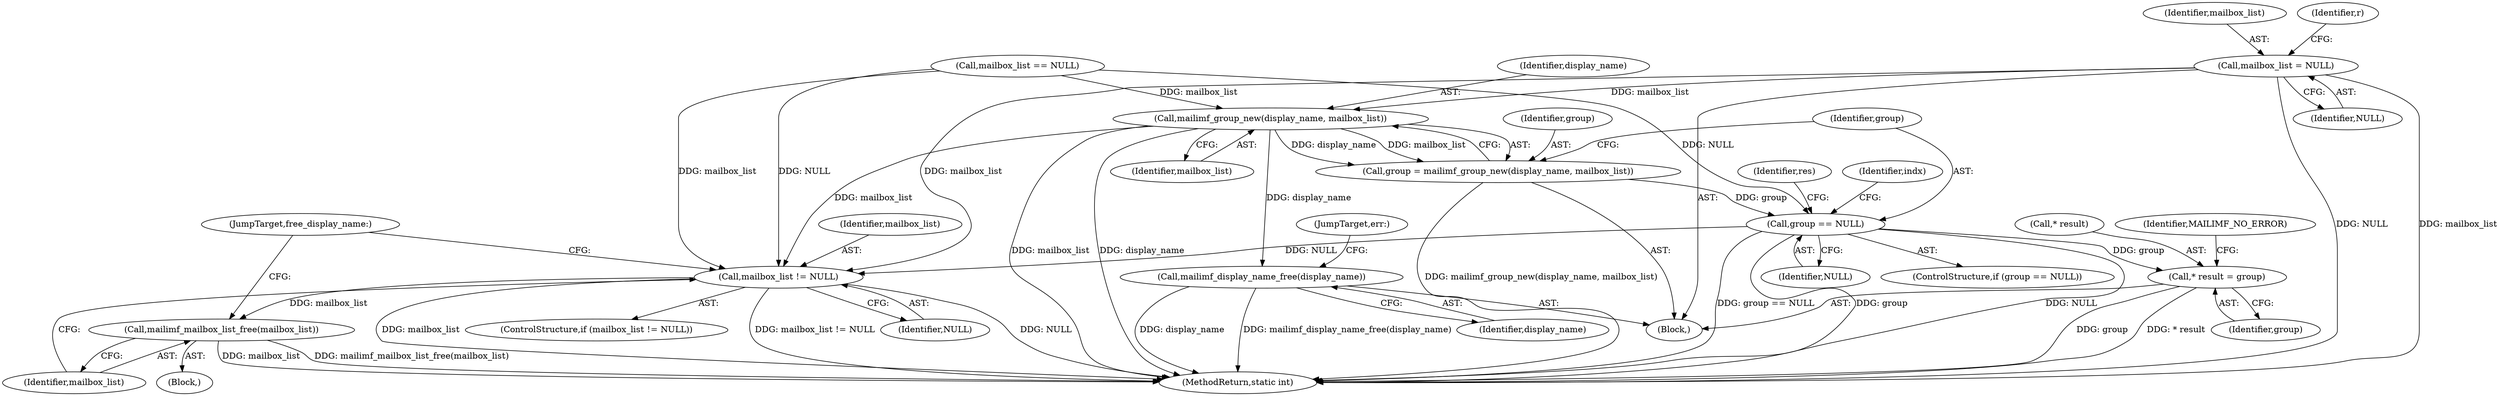 digraph "0_libetpan_1fe8fbc032ccda1db9af66d93016b49c16c1f22d@pointer" {
"1000117" [label="(Call,mailbox_list = NULL)"];
"1000240" [label="(Call,mailimf_group_new(display_name, mailbox_list))"];
"1000238" [label="(Call,group = mailimf_group_new(display_name, mailbox_list))"];
"1000244" [label="(Call,group == NULL)"];
"1000256" [label="(Call,* result = group)"];
"1000264" [label="(Call,mailbox_list != NULL)"];
"1000268" [label="(Call,mailimf_mailbox_list_free(mailbox_list))"];
"1000271" [label="(Call,mailimf_display_name_free(display_name))"];
"1000249" [label="(Identifier,res)"];
"1000268" [label="(Call,mailimf_mailbox_list_free(mailbox_list))"];
"1000206" [label="(Call,mailbox_list == NULL)"];
"1000265" [label="(Identifier,mailbox_list)"];
"1000117" [label="(Call,mailbox_list = NULL)"];
"1000244" [label="(Call,group == NULL)"];
"1000267" [label="(Block,)"];
"1000243" [label="(ControlStructure,if (group == NULL))"];
"1000242" [label="(Identifier,mailbox_list)"];
"1000264" [label="(Call,mailbox_list != NULL)"];
"1000266" [label="(Identifier,NULL)"];
"1000270" [label="(JumpTarget,free_display_name:)"];
"1000119" [label="(Identifier,NULL)"];
"1000240" [label="(Call,mailimf_group_new(display_name, mailbox_list))"];
"1000256" [label="(Call,* result = group)"];
"1000118" [label="(Identifier,mailbox_list)"];
"1000276" [label="(MethodReturn,static int)"];
"1000254" [label="(Identifier,indx)"];
"1000257" [label="(Call,* result)"];
"1000263" [label="(ControlStructure,if (mailbox_list != NULL))"];
"1000241" [label="(Identifier,display_name)"];
"1000272" [label="(Identifier,display_name)"];
"1000269" [label="(Identifier,mailbox_list)"];
"1000246" [label="(Identifier,NULL)"];
"1000238" [label="(Call,group = mailimf_group_new(display_name, mailbox_list))"];
"1000239" [label="(Identifier,group)"];
"1000259" [label="(Identifier,group)"];
"1000273" [label="(JumpTarget,err:)"];
"1000261" [label="(Identifier,MAILIMF_NO_ERROR)"];
"1000271" [label="(Call,mailimf_display_name_free(display_name))"];
"1000245" [label="(Identifier,group)"];
"1000105" [label="(Block,)"];
"1000121" [label="(Identifier,r)"];
"1000117" -> "1000105"  [label="AST: "];
"1000117" -> "1000119"  [label="CFG: "];
"1000118" -> "1000117"  [label="AST: "];
"1000119" -> "1000117"  [label="AST: "];
"1000121" -> "1000117"  [label="CFG: "];
"1000117" -> "1000276"  [label="DDG: mailbox_list"];
"1000117" -> "1000276"  [label="DDG: NULL"];
"1000117" -> "1000240"  [label="DDG: mailbox_list"];
"1000117" -> "1000264"  [label="DDG: mailbox_list"];
"1000240" -> "1000238"  [label="AST: "];
"1000240" -> "1000242"  [label="CFG: "];
"1000241" -> "1000240"  [label="AST: "];
"1000242" -> "1000240"  [label="AST: "];
"1000238" -> "1000240"  [label="CFG: "];
"1000240" -> "1000276"  [label="DDG: mailbox_list"];
"1000240" -> "1000276"  [label="DDG: display_name"];
"1000240" -> "1000238"  [label="DDG: display_name"];
"1000240" -> "1000238"  [label="DDG: mailbox_list"];
"1000206" -> "1000240"  [label="DDG: mailbox_list"];
"1000240" -> "1000264"  [label="DDG: mailbox_list"];
"1000240" -> "1000271"  [label="DDG: display_name"];
"1000238" -> "1000105"  [label="AST: "];
"1000239" -> "1000238"  [label="AST: "];
"1000245" -> "1000238"  [label="CFG: "];
"1000238" -> "1000276"  [label="DDG: mailimf_group_new(display_name, mailbox_list)"];
"1000238" -> "1000244"  [label="DDG: group"];
"1000244" -> "1000243"  [label="AST: "];
"1000244" -> "1000246"  [label="CFG: "];
"1000245" -> "1000244"  [label="AST: "];
"1000246" -> "1000244"  [label="AST: "];
"1000249" -> "1000244"  [label="CFG: "];
"1000254" -> "1000244"  [label="CFG: "];
"1000244" -> "1000276"  [label="DDG: group == NULL"];
"1000244" -> "1000276"  [label="DDG: group"];
"1000244" -> "1000276"  [label="DDG: NULL"];
"1000206" -> "1000244"  [label="DDG: NULL"];
"1000244" -> "1000256"  [label="DDG: group"];
"1000244" -> "1000264"  [label="DDG: NULL"];
"1000256" -> "1000105"  [label="AST: "];
"1000256" -> "1000259"  [label="CFG: "];
"1000257" -> "1000256"  [label="AST: "];
"1000259" -> "1000256"  [label="AST: "];
"1000261" -> "1000256"  [label="CFG: "];
"1000256" -> "1000276"  [label="DDG: group"];
"1000256" -> "1000276"  [label="DDG: * result"];
"1000264" -> "1000263"  [label="AST: "];
"1000264" -> "1000266"  [label="CFG: "];
"1000265" -> "1000264"  [label="AST: "];
"1000266" -> "1000264"  [label="AST: "];
"1000269" -> "1000264"  [label="CFG: "];
"1000270" -> "1000264"  [label="CFG: "];
"1000264" -> "1000276"  [label="DDG: mailbox_list"];
"1000264" -> "1000276"  [label="DDG: mailbox_list != NULL"];
"1000264" -> "1000276"  [label="DDG: NULL"];
"1000206" -> "1000264"  [label="DDG: mailbox_list"];
"1000206" -> "1000264"  [label="DDG: NULL"];
"1000264" -> "1000268"  [label="DDG: mailbox_list"];
"1000268" -> "1000267"  [label="AST: "];
"1000268" -> "1000269"  [label="CFG: "];
"1000269" -> "1000268"  [label="AST: "];
"1000270" -> "1000268"  [label="CFG: "];
"1000268" -> "1000276"  [label="DDG: mailbox_list"];
"1000268" -> "1000276"  [label="DDG: mailimf_mailbox_list_free(mailbox_list)"];
"1000271" -> "1000105"  [label="AST: "];
"1000271" -> "1000272"  [label="CFG: "];
"1000272" -> "1000271"  [label="AST: "];
"1000273" -> "1000271"  [label="CFG: "];
"1000271" -> "1000276"  [label="DDG: display_name"];
"1000271" -> "1000276"  [label="DDG: mailimf_display_name_free(display_name)"];
}
